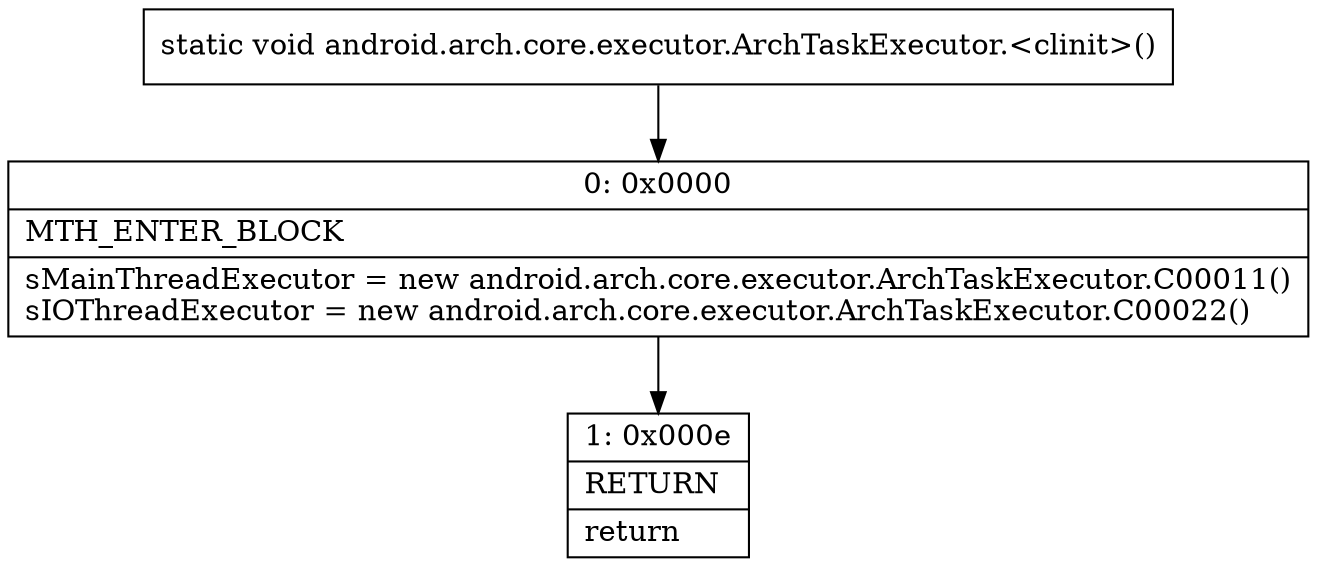 digraph "CFG forandroid.arch.core.executor.ArchTaskExecutor.\<clinit\>()V" {
Node_0 [shape=record,label="{0\:\ 0x0000|MTH_ENTER_BLOCK\l|sMainThreadExecutor = new android.arch.core.executor.ArchTaskExecutor.C00011()\lsIOThreadExecutor = new android.arch.core.executor.ArchTaskExecutor.C00022()\l}"];
Node_1 [shape=record,label="{1\:\ 0x000e|RETURN\l|return\l}"];
MethodNode[shape=record,label="{static void android.arch.core.executor.ArchTaskExecutor.\<clinit\>() }"];
MethodNode -> Node_0;
Node_0 -> Node_1;
}

